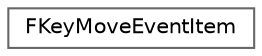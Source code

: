 digraph "Graphical Class Hierarchy"
{
 // INTERACTIVE_SVG=YES
 // LATEX_PDF_SIZE
  bgcolor="transparent";
  edge [fontname=Helvetica,fontsize=10,labelfontname=Helvetica,labelfontsize=10];
  node [fontname=Helvetica,fontsize=10,shape=box,height=0.2,width=0.4];
  rankdir="LR";
  Node0 [id="Node000000",label="FKeyMoveEventItem",height=0.2,width=0.4,color="grey40", fillcolor="white", style="filled",URL="$dd/d2b/structFKeyMoveEventItem.html",tooltip="Item that's sent when an event is fired when we move a key in time."];
}
